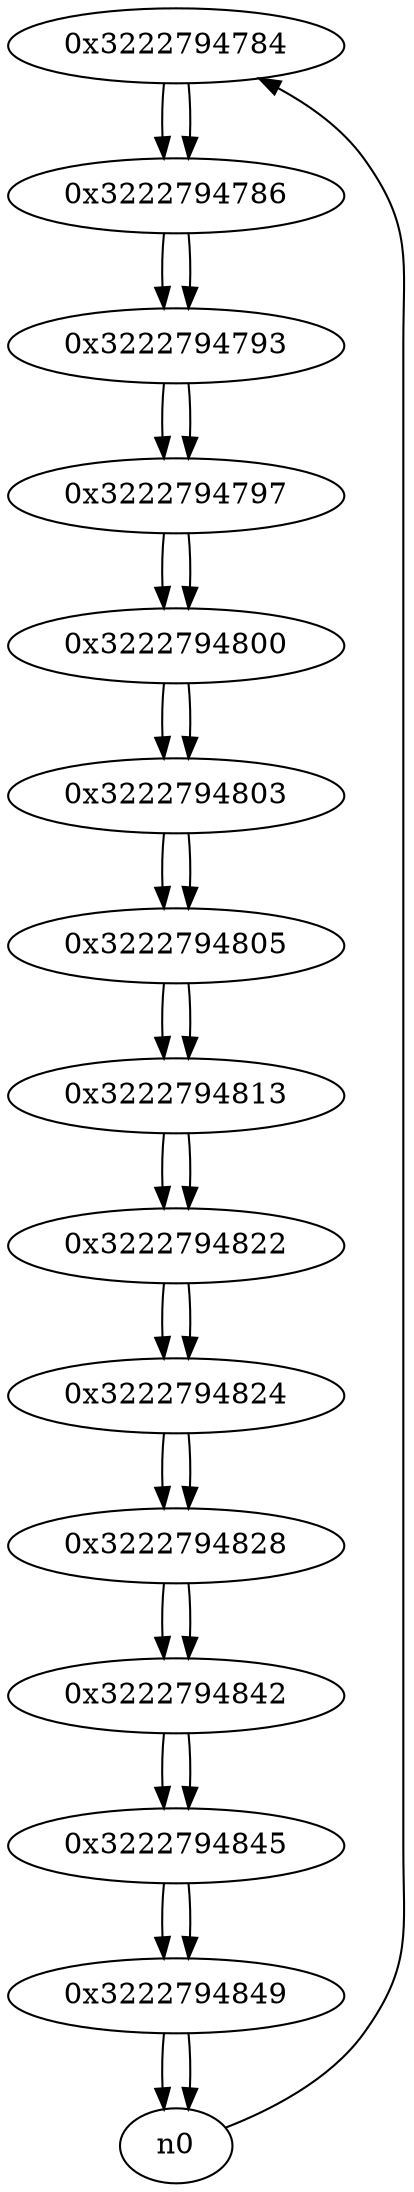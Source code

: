 digraph G{
/* nodes */
  n1 [label="0x3222794784"]
  n2 [label="0x3222794786"]
  n3 [label="0x3222794793"]
  n4 [label="0x3222794797"]
  n5 [label="0x3222794800"]
  n6 [label="0x3222794803"]
  n7 [label="0x3222794805"]
  n8 [label="0x3222794813"]
  n9 [label="0x3222794822"]
  n10 [label="0x3222794824"]
  n11 [label="0x3222794828"]
  n12 [label="0x3222794842"]
  n13 [label="0x3222794845"]
  n14 [label="0x3222794849"]
/* edges */
n1 -> n2;
n0 -> n1;
n2 -> n3;
n1 -> n2;
n3 -> n4;
n2 -> n3;
n4 -> n5;
n3 -> n4;
n5 -> n6;
n4 -> n5;
n6 -> n7;
n5 -> n6;
n7 -> n8;
n6 -> n7;
n8 -> n9;
n7 -> n8;
n9 -> n10;
n8 -> n9;
n10 -> n11;
n9 -> n10;
n11 -> n12;
n10 -> n11;
n12 -> n13;
n11 -> n12;
n13 -> n14;
n12 -> n13;
n14 -> n0;
n14 -> n0;
n13 -> n14;
}
